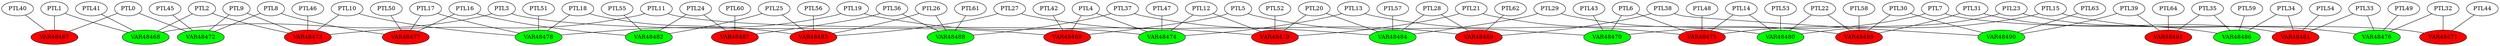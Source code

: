graph model {
PTL0 -- VAR48467;

PTL0 -- VAR48472;

PTL1 -- VAR48467;

PTL1 -- VAR48468;

PTL2 -- VAR48468;

PTL2 -- VAR48473;

PTL3 -- VAR48468;

PTL3 -- VAR48469;

PTL4 -- VAR48469;

PTL4 -- VAR48474;

PTL5 -- VAR48469;

PTL5 -- VAR48470;

PTL6 -- VAR48470;

PTL6 -- VAR48475;

PTL7 -- VAR48470;

PTL7 -- VAR48471;

PTL8 -- VAR48472;

PTL8 -- VAR48477;

PTL9 -- VAR48472;

PTL9 -- VAR48473;

PTL10 -- VAR48473;

PTL10 -- VAR48478;

PTL11 -- VAR48473;

PTL11 -- VAR48474;

PTL12 -- VAR48474;

PTL12 -- VAR48479;

PTL13 -- VAR48474;

PTL13 -- VAR48475;

PTL14 -- VAR48475;

PTL14 -- VAR48480;

PTL15 -- VAR48475;

PTL15 -- VAR48476;

PTL16 -- VAR48477;

PTL16 -- VAR48482;

PTL17 -- VAR48477;

PTL17 -- VAR48478;

PTL18 -- VAR48478;

PTL18 -- VAR48483;

PTL19 -- VAR48478;

PTL19 -- VAR48479;

PTL20 -- VAR48479;

PTL20 -- VAR48484;

PTL21 -- VAR48479;

PTL21 -- VAR48480;

PTL22 -- VAR48480;

PTL22 -- VAR48485;

PTL23 -- VAR48480;

PTL23 -- VAR48481;

PTL24 -- VAR48482;

PTL24 -- VAR48487;

PTL25 -- VAR48482;

PTL25 -- VAR48483;

PTL26 -- VAR48483;

PTL26 -- VAR48488;

PTL27 -- VAR48483;

PTL27 -- VAR48484;

PTL28 -- VAR48484;

PTL28 -- VAR48489;

PTL29 -- VAR48484;

PTL29 -- VAR48485;

PTL30 -- VAR48485;

PTL30 -- VAR48490;

PTL31 -- VAR48485;

PTL31 -- VAR48486;

PTL32 -- VAR48471;

PTL32 -- VAR48476;

PTL33 -- VAR48476;

PTL33 -- VAR48481;

PTL34 -- VAR48481;

PTL34 -- VAR48486;

PTL35 -- VAR48486;

PTL35 -- VAR48491;

PTL36 -- VAR48487;

PTL36 -- VAR48488;

PTL37 -- VAR48488;

PTL37 -- VAR48489;

PTL38 -- VAR48489;

PTL38 -- VAR48490;

PTL39 -- VAR48490;

PTL39 -- VAR48491;

PTL40 -- VAR48467;

PTL41 -- VAR48468;

PTL42 -- VAR48469;

PTL43 -- VAR48470;

PTL44 -- VAR48471;

PTL45 -- VAR48472;

PTL46 -- VAR48473;

PTL47 -- VAR48474;

PTL48 -- VAR48475;

PTL49 -- VAR48476;

PTL50 -- VAR48477;

PTL51 -- VAR48478;

PTL52 -- VAR48479;

PTL53 -- VAR48480;

PTL54 -- VAR48481;

PTL55 -- VAR48482;

PTL56 -- VAR48483;

PTL57 -- VAR48484;

PTL58 -- VAR48485;

PTL59 -- VAR48486;

PTL60 -- VAR48487;

PTL61 -- VAR48488;

PTL62 -- VAR48489;

PTL63 -- VAR48490;

PTL64 -- VAR48491;

VAR48467 [style=filled fillcolor=red];
VAR48472 [style=filled fillcolor=green];
VAR48468 [style=filled fillcolor=green];
VAR48473 [style=filled fillcolor=red];
VAR48469 [style=filled fillcolor=red];
VAR48474 [style=filled fillcolor=green];
VAR48470 [style=filled fillcolor=green];
VAR48475 [style=filled fillcolor=red];
VAR48471 [style=filled fillcolor=red];
VAR48477 [style=filled fillcolor=red];
VAR48478 [style=filled fillcolor=green];
VAR48479 [style=filled fillcolor=red];
VAR48480 [style=filled fillcolor=green];
VAR48476 [style=filled fillcolor=green];
VAR48482 [style=filled fillcolor=green];
VAR48483 [style=filled fillcolor=red];
VAR48484 [style=filled fillcolor=green];
VAR48485 [style=filled fillcolor=red];
VAR48481 [style=filled fillcolor=red];
VAR48487 [style=filled fillcolor=red];
VAR48488 [style=filled fillcolor=green];
VAR48489 [style=filled fillcolor=red];
VAR48490 [style=filled fillcolor=green];
VAR48486 [style=filled fillcolor=green];
VAR48491 [style=filled fillcolor=red];
}
